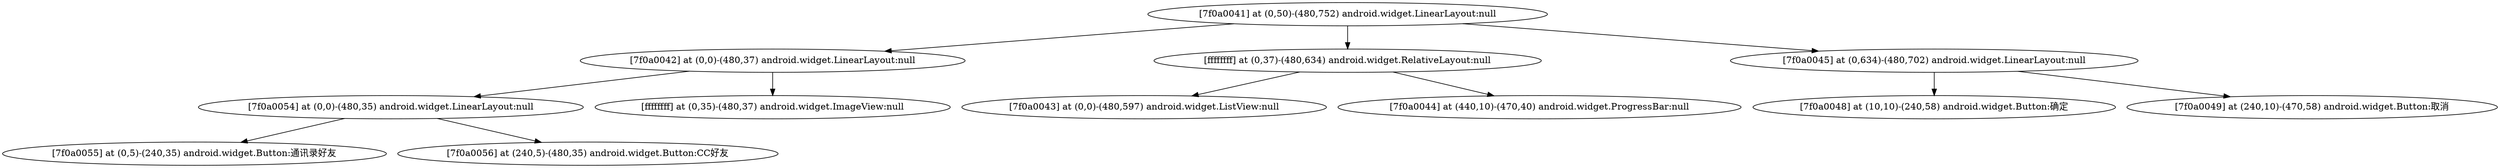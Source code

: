 strict digraph G {
  1 [ label="[7f0a0041] at (0,50)-(480,752) android.widget.LinearLayout:null" ];
  2 [ label="[7f0a0042] at (0,0)-(480,37) android.widget.LinearLayout:null" ];
  3 [ label="[7f0a0054] at (0,0)-(480,35) android.widget.LinearLayout:null" ];
  4 [ label="[7f0a0055] at (0,5)-(240,35) android.widget.Button:通讯录好友" ];
  5 [ label="[7f0a0056] at (240,5)-(480,35) android.widget.Button:CC好友" ];
  6 [ label="[ffffffff] at (0,35)-(480,37) android.widget.ImageView:null" ];
  7 [ label="[ffffffff] at (0,37)-(480,634) android.widget.RelativeLayout:null" ];
  8 [ label="[7f0a0043] at (0,0)-(480,597) android.widget.ListView:null" ];
  9 [ label="[7f0a0044] at (440,10)-(470,40) android.widget.ProgressBar:null" ];
  10 [ label="[7f0a0045] at (0,634)-(480,702) android.widget.LinearLayout:null" ];
  11 [ label="[7f0a0048] at (10,10)-(240,58) android.widget.Button:确定" ];
  12 [ label="[7f0a0049] at (240,10)-(470,58) android.widget.Button:取消" ];
  1 -> 2;
  2 -> 3;
  3 -> 4;
  3 -> 5;
  2 -> 6;
  1 -> 7;
  7 -> 8;
  7 -> 9;
  1 -> 10;
  10 -> 11;
  10 -> 12;
}
